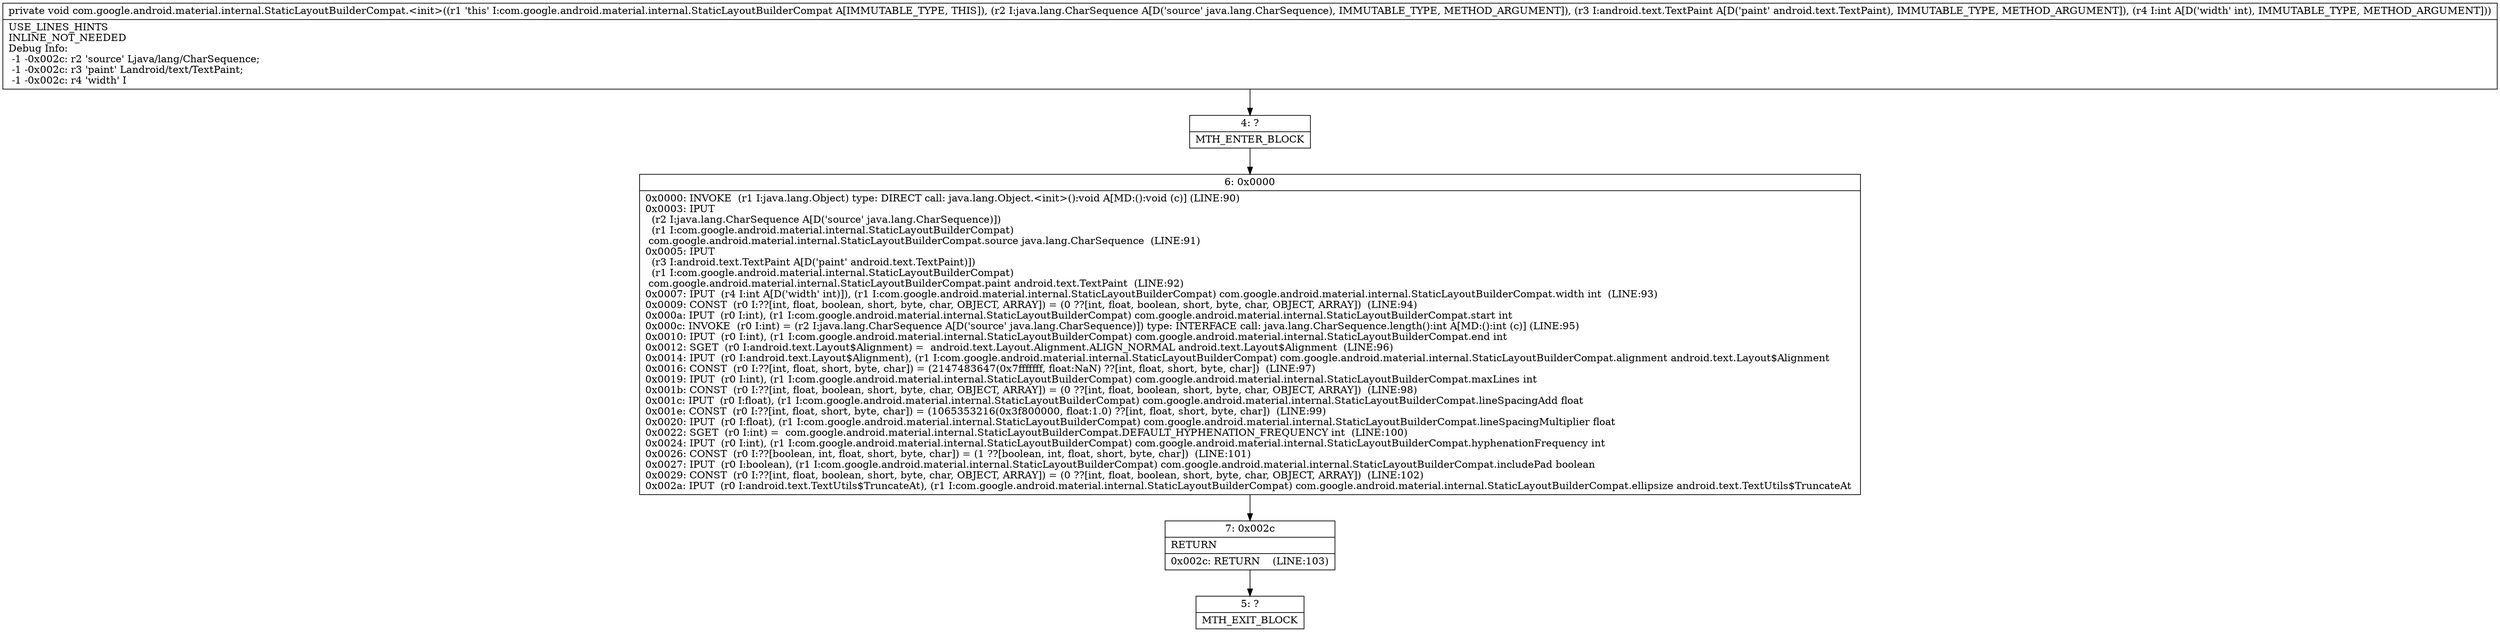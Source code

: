 digraph "CFG forcom.google.android.material.internal.StaticLayoutBuilderCompat.\<init\>(Ljava\/lang\/CharSequence;Landroid\/text\/TextPaint;I)V" {
Node_4 [shape=record,label="{4\:\ ?|MTH_ENTER_BLOCK\l}"];
Node_6 [shape=record,label="{6\:\ 0x0000|0x0000: INVOKE  (r1 I:java.lang.Object) type: DIRECT call: java.lang.Object.\<init\>():void A[MD:():void (c)] (LINE:90)\l0x0003: IPUT  \l  (r2 I:java.lang.CharSequence A[D('source' java.lang.CharSequence)])\l  (r1 I:com.google.android.material.internal.StaticLayoutBuilderCompat)\l com.google.android.material.internal.StaticLayoutBuilderCompat.source java.lang.CharSequence  (LINE:91)\l0x0005: IPUT  \l  (r3 I:android.text.TextPaint A[D('paint' android.text.TextPaint)])\l  (r1 I:com.google.android.material.internal.StaticLayoutBuilderCompat)\l com.google.android.material.internal.StaticLayoutBuilderCompat.paint android.text.TextPaint  (LINE:92)\l0x0007: IPUT  (r4 I:int A[D('width' int)]), (r1 I:com.google.android.material.internal.StaticLayoutBuilderCompat) com.google.android.material.internal.StaticLayoutBuilderCompat.width int  (LINE:93)\l0x0009: CONST  (r0 I:??[int, float, boolean, short, byte, char, OBJECT, ARRAY]) = (0 ??[int, float, boolean, short, byte, char, OBJECT, ARRAY])  (LINE:94)\l0x000a: IPUT  (r0 I:int), (r1 I:com.google.android.material.internal.StaticLayoutBuilderCompat) com.google.android.material.internal.StaticLayoutBuilderCompat.start int \l0x000c: INVOKE  (r0 I:int) = (r2 I:java.lang.CharSequence A[D('source' java.lang.CharSequence)]) type: INTERFACE call: java.lang.CharSequence.length():int A[MD:():int (c)] (LINE:95)\l0x0010: IPUT  (r0 I:int), (r1 I:com.google.android.material.internal.StaticLayoutBuilderCompat) com.google.android.material.internal.StaticLayoutBuilderCompat.end int \l0x0012: SGET  (r0 I:android.text.Layout$Alignment) =  android.text.Layout.Alignment.ALIGN_NORMAL android.text.Layout$Alignment  (LINE:96)\l0x0014: IPUT  (r0 I:android.text.Layout$Alignment), (r1 I:com.google.android.material.internal.StaticLayoutBuilderCompat) com.google.android.material.internal.StaticLayoutBuilderCompat.alignment android.text.Layout$Alignment \l0x0016: CONST  (r0 I:??[int, float, short, byte, char]) = (2147483647(0x7fffffff, float:NaN) ??[int, float, short, byte, char])  (LINE:97)\l0x0019: IPUT  (r0 I:int), (r1 I:com.google.android.material.internal.StaticLayoutBuilderCompat) com.google.android.material.internal.StaticLayoutBuilderCompat.maxLines int \l0x001b: CONST  (r0 I:??[int, float, boolean, short, byte, char, OBJECT, ARRAY]) = (0 ??[int, float, boolean, short, byte, char, OBJECT, ARRAY])  (LINE:98)\l0x001c: IPUT  (r0 I:float), (r1 I:com.google.android.material.internal.StaticLayoutBuilderCompat) com.google.android.material.internal.StaticLayoutBuilderCompat.lineSpacingAdd float \l0x001e: CONST  (r0 I:??[int, float, short, byte, char]) = (1065353216(0x3f800000, float:1.0) ??[int, float, short, byte, char])  (LINE:99)\l0x0020: IPUT  (r0 I:float), (r1 I:com.google.android.material.internal.StaticLayoutBuilderCompat) com.google.android.material.internal.StaticLayoutBuilderCompat.lineSpacingMultiplier float \l0x0022: SGET  (r0 I:int) =  com.google.android.material.internal.StaticLayoutBuilderCompat.DEFAULT_HYPHENATION_FREQUENCY int  (LINE:100)\l0x0024: IPUT  (r0 I:int), (r1 I:com.google.android.material.internal.StaticLayoutBuilderCompat) com.google.android.material.internal.StaticLayoutBuilderCompat.hyphenationFrequency int \l0x0026: CONST  (r0 I:??[boolean, int, float, short, byte, char]) = (1 ??[boolean, int, float, short, byte, char])  (LINE:101)\l0x0027: IPUT  (r0 I:boolean), (r1 I:com.google.android.material.internal.StaticLayoutBuilderCompat) com.google.android.material.internal.StaticLayoutBuilderCompat.includePad boolean \l0x0029: CONST  (r0 I:??[int, float, boolean, short, byte, char, OBJECT, ARRAY]) = (0 ??[int, float, boolean, short, byte, char, OBJECT, ARRAY])  (LINE:102)\l0x002a: IPUT  (r0 I:android.text.TextUtils$TruncateAt), (r1 I:com.google.android.material.internal.StaticLayoutBuilderCompat) com.google.android.material.internal.StaticLayoutBuilderCompat.ellipsize android.text.TextUtils$TruncateAt \l}"];
Node_7 [shape=record,label="{7\:\ 0x002c|RETURN\l|0x002c: RETURN    (LINE:103)\l}"];
Node_5 [shape=record,label="{5\:\ ?|MTH_EXIT_BLOCK\l}"];
MethodNode[shape=record,label="{private void com.google.android.material.internal.StaticLayoutBuilderCompat.\<init\>((r1 'this' I:com.google.android.material.internal.StaticLayoutBuilderCompat A[IMMUTABLE_TYPE, THIS]), (r2 I:java.lang.CharSequence A[D('source' java.lang.CharSequence), IMMUTABLE_TYPE, METHOD_ARGUMENT]), (r3 I:android.text.TextPaint A[D('paint' android.text.TextPaint), IMMUTABLE_TYPE, METHOD_ARGUMENT]), (r4 I:int A[D('width' int), IMMUTABLE_TYPE, METHOD_ARGUMENT]))  | USE_LINES_HINTS\lINLINE_NOT_NEEDED\lDebug Info:\l  \-1 \-0x002c: r2 'source' Ljava\/lang\/CharSequence;\l  \-1 \-0x002c: r3 'paint' Landroid\/text\/TextPaint;\l  \-1 \-0x002c: r4 'width' I\l}"];
MethodNode -> Node_4;Node_4 -> Node_6;
Node_6 -> Node_7;
Node_7 -> Node_5;
}

